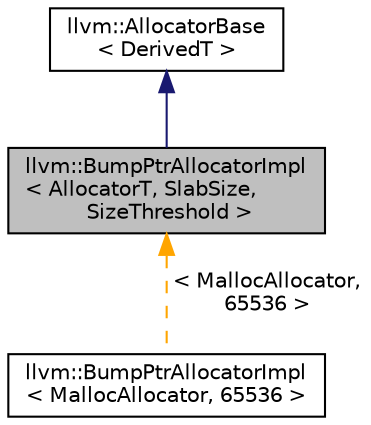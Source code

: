 digraph "llvm::BumpPtrAllocatorImpl&lt; AllocatorT, SlabSize, SizeThreshold &gt;"
{
 // LATEX_PDF_SIZE
  bgcolor="transparent";
  edge [fontname="Helvetica",fontsize="10",labelfontname="Helvetica",labelfontsize="10"];
  node [fontname="Helvetica",fontsize="10",shape="box"];
  Node1 [label="llvm::BumpPtrAllocatorImpl\l\< AllocatorT, SlabSize,\l SizeThreshold \>",height=0.2,width=0.4,color="black", fillcolor="grey75", style="filled", fontcolor="black",tooltip="Allocate memory in an ever growing pool, as if by bump-pointer."];
  Node2 -> Node1 [dir="back",color="midnightblue",fontsize="10",style="solid",fontname="Helvetica"];
  Node2 [label="llvm::AllocatorBase\l\< DerivedT \>",height=0.2,width=0.4,color="black",URL="$classllvm_1_1AllocatorBase.html",tooltip="CRTP base class providing obvious overloads for the core Allocate() methods of LLVM-style allocators."];
  Node1 -> Node3 [dir="back",color="orange",fontsize="10",style="dashed",label=" \< MallocAllocator,\l 65536 \>" ,fontname="Helvetica"];
  Node3 [label="llvm::BumpPtrAllocatorImpl\l\< MallocAllocator, 65536 \>",height=0.2,width=0.4,color="black",URL="$classllvm_1_1BumpPtrAllocatorImpl.html",tooltip=" "];
}
